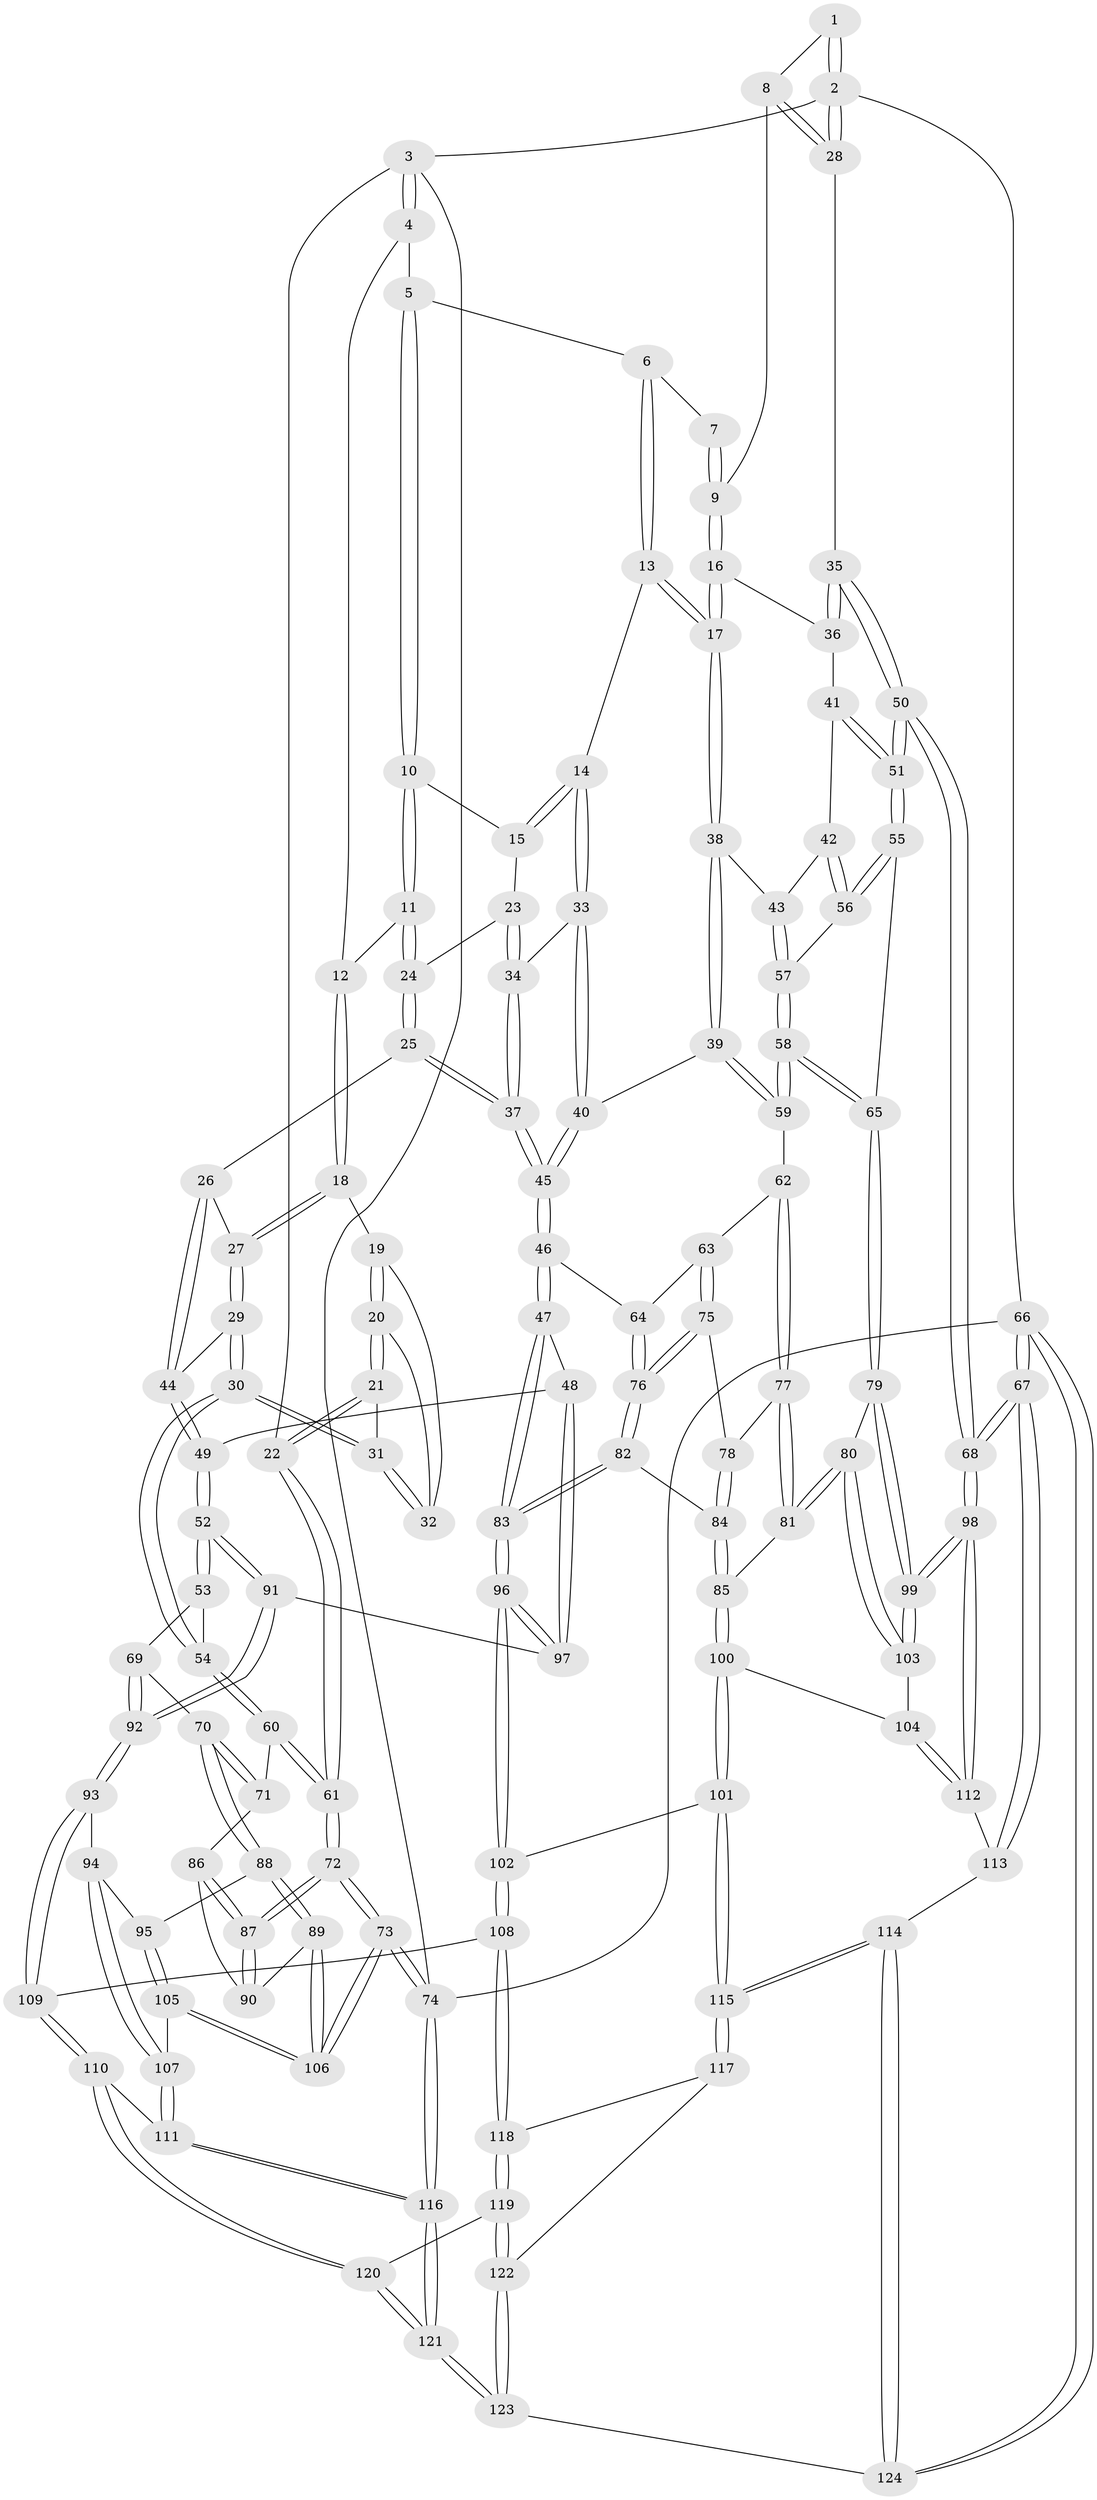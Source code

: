 // Generated by graph-tools (version 1.1) at 2025/27/03/15/25 16:27:57]
// undirected, 124 vertices, 307 edges
graph export_dot {
graph [start="1"]
  node [color=gray90,style=filled];
  1 [pos="+0.8956954092678119+0"];
  2 [pos="+1+0"];
  3 [pos="+0+0"];
  4 [pos="+0.28847777760774557+0"];
  5 [pos="+0.6140890584027947+0"];
  6 [pos="+0.647872525454059+0"];
  7 [pos="+0.6689518148380232+0"];
  8 [pos="+0.8465245649002211+0.13247529062542496"];
  9 [pos="+0.8410992085257273+0.14678442004288952"];
  10 [pos="+0.5173692777250246+0.1018008677594546"];
  11 [pos="+0.389315497540182+0.11492490728028958"];
  12 [pos="+0.31333084426866437+0.017838977062297322"];
  13 [pos="+0.7043260603068362+0.157209132913803"];
  14 [pos="+0.6922163146469757+0.1658462341334133"];
  15 [pos="+0.5318877181000149+0.13135547981724405"];
  16 [pos="+0.8398277390879298+0.1515710357026868"];
  17 [pos="+0.7858653790133785+0.18349128106546214"];
  18 [pos="+0.23332936850009842+0.14711539531801393"];
  19 [pos="+0.22459821567657226+0.14849265566213604"];
  20 [pos="+0.006350566383357727+0.12634452462351184"];
  21 [pos="+0+0.11558675730433453"];
  22 [pos="+0+0.04446952208399758"];
  23 [pos="+0.5200629790226111+0.17845218171483299"];
  24 [pos="+0.39241893899409+0.1785206224702544"];
  25 [pos="+0.3858337060720848+0.21238636766766358"];
  26 [pos="+0.3835607501189807+0.21390253012206878"];
  27 [pos="+0.24588896172726143+0.17198137066865551"];
  28 [pos="+1+0"];
  29 [pos="+0.25624885553451215+0.271929073857729"];
  30 [pos="+0.20089475986858427+0.3225870814072601"];
  31 [pos="+0.1661026608514094+0.27609679634678186"];
  32 [pos="+0.18175169086269347+0.21759925195098456"];
  33 [pos="+0.6899211876691658+0.16943418711003055"];
  34 [pos="+0.5261598092164878+0.23634949511330125"];
  35 [pos="+1+0.05277198889032512"];
  36 [pos="+0.9842180596028729+0.18666112942758412"];
  37 [pos="+0.5064587209275885+0.2966857840719622"];
  38 [pos="+0.8108458699511656+0.2709191437926679"];
  39 [pos="+0.6935224149359145+0.36100103994340244"];
  40 [pos="+0.6369266312416214+0.32695180235167925"];
  41 [pos="+0.9369875946079216+0.26985070360930496"];
  42 [pos="+0.8557907103635991+0.28650428332114863"];
  43 [pos="+0.8191608511971387+0.27880786291628024"];
  44 [pos="+0.33542366407820445+0.27300542948223455"];
  45 [pos="+0.5227515563869327+0.352623335897932"];
  46 [pos="+0.5060421890820184+0.38335020251870844"];
  47 [pos="+0.45741191968442435+0.4211540936463827"];
  48 [pos="+0.42483555285296987+0.43276578609295024"];
  49 [pos="+0.3926023728022354+0.4372422634991712"];
  50 [pos="+1+0.5019529463668941"];
  51 [pos="+0.9995159355488588+0.441304912094821"];
  52 [pos="+0.36397289096335517+0.45386816634293103"];
  53 [pos="+0.21451415864832912+0.3871587895701073"];
  54 [pos="+0.19591392540627658+0.3495157836079382"];
  55 [pos="+0.9726062459246372+0.44141234183261263"];
  56 [pos="+0.9273301856738284+0.3954104728409637"];
  57 [pos="+0.8219551200063026+0.3435412161986322"];
  58 [pos="+0.7927094242207228+0.4398765826922109"];
  59 [pos="+0.7250718567179345+0.4228008189958977"];
  60 [pos="+0+0.3711985381789083"];
  61 [pos="+0+0.28852569159117836"];
  62 [pos="+0.7060261648882095+0.44541973547753394"];
  63 [pos="+0.6224985660933781+0.46152777912657394"];
  64 [pos="+0.5319692528685126+0.4058952129850162"];
  65 [pos="+0.8407754494902984+0.4812028362815588"];
  66 [pos="+1+1"];
  67 [pos="+1+0.943326473858379"];
  68 [pos="+1+0.7684130647491443"];
  69 [pos="+0.15118177735797977+0.4903370164283584"];
  70 [pos="+0.14748214139278046+0.4917117622470887"];
  71 [pos="+0.06487447302671341+0.4750017818426224"];
  72 [pos="+0+0.6197242873962888"];
  73 [pos="+0+0.9053080490630601"];
  74 [pos="+0+1"];
  75 [pos="+0.6231404573163476+0.49290963410964156"];
  76 [pos="+0.6053110736174266+0.5471515356313317"];
  77 [pos="+0.7017670028781082+0.46502966231823417"];
  78 [pos="+0.6672986615338384+0.5039099962835274"];
  79 [pos="+0.823154744115809+0.5386716909792311"];
  80 [pos="+0.7933945498145397+0.5681823409107501"];
  81 [pos="+0.7170489651770785+0.5509380812054008"];
  82 [pos="+0.6052901314285434+0.5621132750253846"];
  83 [pos="+0.5595063784729694+0.5785454247632463"];
  84 [pos="+0.6451945196450497+0.5741646732395963"];
  85 [pos="+0.6537343372751988+0.5798890750967471"];
  86 [pos="+0.053749637520851754+0.5159289864055688"];
  87 [pos="+0+0.5898689617639891"];
  88 [pos="+0.12326007744811748+0.5974429387968802"];
  89 [pos="+0.08032273081877828+0.6082350437493588"];
  90 [pos="+0.0650262467607793+0.5952445452825652"];
  91 [pos="+0.321930210199908+0.5586550174282012"];
  92 [pos="+0.29328958338930045+0.593287648889287"];
  93 [pos="+0.2895712934076155+0.605557154697758"];
  94 [pos="+0.21542960129901406+0.6273135355077857"];
  95 [pos="+0.15454818292180025+0.6152607763468033"];
  96 [pos="+0.5098981250442192+0.6554382390188028"];
  97 [pos="+0.4870754499529569+0.6323196081488189"];
  98 [pos="+1+0.7194493578084892"];
  99 [pos="+0.981225448259864+0.6878551881310337"];
  100 [pos="+0.6811202017079623+0.6728328740088504"];
  101 [pos="+0.5971541671020695+0.7361338064054506"];
  102 [pos="+0.5121785824638644+0.7203436148453803"];
  103 [pos="+0.7717489560154467+0.6777486080910617"];
  104 [pos="+0.7675156382259024+0.6815568571913385"];
  105 [pos="+0.10830568800465644+0.7350765954776102"];
  106 [pos="+0.04898160656100089+0.728472640182969"];
  107 [pos="+0.14742858639602988+0.7482580599924783"];
  108 [pos="+0.48427304713519675+0.7424185774188043"];
  109 [pos="+0.29340029519978844+0.616923598604769"];
  110 [pos="+0.278924167655292+0.7822894129832938"];
  111 [pos="+0.20063258576066803+0.8007603227126172"];
  112 [pos="+0.7765467119695479+0.768006571303566"];
  113 [pos="+0.7680092539457897+0.8360868094226392"];
  114 [pos="+0.6958617871856079+0.8865179146427954"];
  115 [pos="+0.6924698389927795+0.884243850224912"];
  116 [pos="+0+1"];
  117 [pos="+0.6001211304430263+0.8897300137627039"];
  118 [pos="+0.45515548270709977+0.7922333126299926"];
  119 [pos="+0.3995406915265924+0.8544737901403437"];
  120 [pos="+0.398069651317618+0.8550290080823072"];
  121 [pos="+0.21252342421227127+1"];
  122 [pos="+0.5083748523701691+0.9392277950732995"];
  123 [pos="+0.596961492125081+1"];
  124 [pos="+0.7177042997748012+1"];
  1 -- 2;
  1 -- 2;
  1 -- 8;
  2 -- 3;
  2 -- 28;
  2 -- 28;
  2 -- 66;
  3 -- 4;
  3 -- 4;
  3 -- 22;
  3 -- 74;
  4 -- 5;
  4 -- 12;
  5 -- 6;
  5 -- 10;
  5 -- 10;
  6 -- 7;
  6 -- 13;
  6 -- 13;
  7 -- 9;
  7 -- 9;
  8 -- 9;
  8 -- 28;
  8 -- 28;
  9 -- 16;
  9 -- 16;
  10 -- 11;
  10 -- 11;
  10 -- 15;
  11 -- 12;
  11 -- 24;
  11 -- 24;
  12 -- 18;
  12 -- 18;
  13 -- 14;
  13 -- 17;
  13 -- 17;
  14 -- 15;
  14 -- 15;
  14 -- 33;
  14 -- 33;
  15 -- 23;
  16 -- 17;
  16 -- 17;
  16 -- 36;
  17 -- 38;
  17 -- 38;
  18 -- 19;
  18 -- 27;
  18 -- 27;
  19 -- 20;
  19 -- 20;
  19 -- 32;
  20 -- 21;
  20 -- 21;
  20 -- 32;
  21 -- 22;
  21 -- 22;
  21 -- 31;
  22 -- 61;
  22 -- 61;
  23 -- 24;
  23 -- 34;
  23 -- 34;
  24 -- 25;
  24 -- 25;
  25 -- 26;
  25 -- 37;
  25 -- 37;
  26 -- 27;
  26 -- 44;
  26 -- 44;
  27 -- 29;
  27 -- 29;
  28 -- 35;
  29 -- 30;
  29 -- 30;
  29 -- 44;
  30 -- 31;
  30 -- 31;
  30 -- 54;
  30 -- 54;
  31 -- 32;
  31 -- 32;
  33 -- 34;
  33 -- 40;
  33 -- 40;
  34 -- 37;
  34 -- 37;
  35 -- 36;
  35 -- 36;
  35 -- 50;
  35 -- 50;
  36 -- 41;
  37 -- 45;
  37 -- 45;
  38 -- 39;
  38 -- 39;
  38 -- 43;
  39 -- 40;
  39 -- 59;
  39 -- 59;
  40 -- 45;
  40 -- 45;
  41 -- 42;
  41 -- 51;
  41 -- 51;
  42 -- 43;
  42 -- 56;
  42 -- 56;
  43 -- 57;
  43 -- 57;
  44 -- 49;
  44 -- 49;
  45 -- 46;
  45 -- 46;
  46 -- 47;
  46 -- 47;
  46 -- 64;
  47 -- 48;
  47 -- 83;
  47 -- 83;
  48 -- 49;
  48 -- 97;
  48 -- 97;
  49 -- 52;
  49 -- 52;
  50 -- 51;
  50 -- 51;
  50 -- 68;
  50 -- 68;
  51 -- 55;
  51 -- 55;
  52 -- 53;
  52 -- 53;
  52 -- 91;
  52 -- 91;
  53 -- 54;
  53 -- 69;
  54 -- 60;
  54 -- 60;
  55 -- 56;
  55 -- 56;
  55 -- 65;
  56 -- 57;
  57 -- 58;
  57 -- 58;
  58 -- 59;
  58 -- 59;
  58 -- 65;
  58 -- 65;
  59 -- 62;
  60 -- 61;
  60 -- 61;
  60 -- 71;
  61 -- 72;
  61 -- 72;
  62 -- 63;
  62 -- 77;
  62 -- 77;
  63 -- 64;
  63 -- 75;
  63 -- 75;
  64 -- 76;
  64 -- 76;
  65 -- 79;
  65 -- 79;
  66 -- 67;
  66 -- 67;
  66 -- 124;
  66 -- 124;
  66 -- 74;
  67 -- 68;
  67 -- 68;
  67 -- 113;
  67 -- 113;
  68 -- 98;
  68 -- 98;
  69 -- 70;
  69 -- 92;
  69 -- 92;
  70 -- 71;
  70 -- 71;
  70 -- 88;
  70 -- 88;
  71 -- 86;
  72 -- 73;
  72 -- 73;
  72 -- 87;
  72 -- 87;
  73 -- 74;
  73 -- 74;
  73 -- 106;
  73 -- 106;
  74 -- 116;
  74 -- 116;
  75 -- 76;
  75 -- 76;
  75 -- 78;
  76 -- 82;
  76 -- 82;
  77 -- 78;
  77 -- 81;
  77 -- 81;
  78 -- 84;
  78 -- 84;
  79 -- 80;
  79 -- 99;
  79 -- 99;
  80 -- 81;
  80 -- 81;
  80 -- 103;
  80 -- 103;
  81 -- 85;
  82 -- 83;
  82 -- 83;
  82 -- 84;
  83 -- 96;
  83 -- 96;
  84 -- 85;
  84 -- 85;
  85 -- 100;
  85 -- 100;
  86 -- 87;
  86 -- 87;
  86 -- 90;
  87 -- 90;
  87 -- 90;
  88 -- 89;
  88 -- 89;
  88 -- 95;
  89 -- 90;
  89 -- 106;
  89 -- 106;
  91 -- 92;
  91 -- 92;
  91 -- 97;
  92 -- 93;
  92 -- 93;
  93 -- 94;
  93 -- 109;
  93 -- 109;
  94 -- 95;
  94 -- 107;
  94 -- 107;
  95 -- 105;
  95 -- 105;
  96 -- 97;
  96 -- 97;
  96 -- 102;
  96 -- 102;
  98 -- 99;
  98 -- 99;
  98 -- 112;
  98 -- 112;
  99 -- 103;
  99 -- 103;
  100 -- 101;
  100 -- 101;
  100 -- 104;
  101 -- 102;
  101 -- 115;
  101 -- 115;
  102 -- 108;
  102 -- 108;
  103 -- 104;
  104 -- 112;
  104 -- 112;
  105 -- 106;
  105 -- 106;
  105 -- 107;
  107 -- 111;
  107 -- 111;
  108 -- 109;
  108 -- 118;
  108 -- 118;
  109 -- 110;
  109 -- 110;
  110 -- 111;
  110 -- 120;
  110 -- 120;
  111 -- 116;
  111 -- 116;
  112 -- 113;
  113 -- 114;
  114 -- 115;
  114 -- 115;
  114 -- 124;
  114 -- 124;
  115 -- 117;
  115 -- 117;
  116 -- 121;
  116 -- 121;
  117 -- 118;
  117 -- 122;
  118 -- 119;
  118 -- 119;
  119 -- 120;
  119 -- 122;
  119 -- 122;
  120 -- 121;
  120 -- 121;
  121 -- 123;
  121 -- 123;
  122 -- 123;
  122 -- 123;
  123 -- 124;
}
